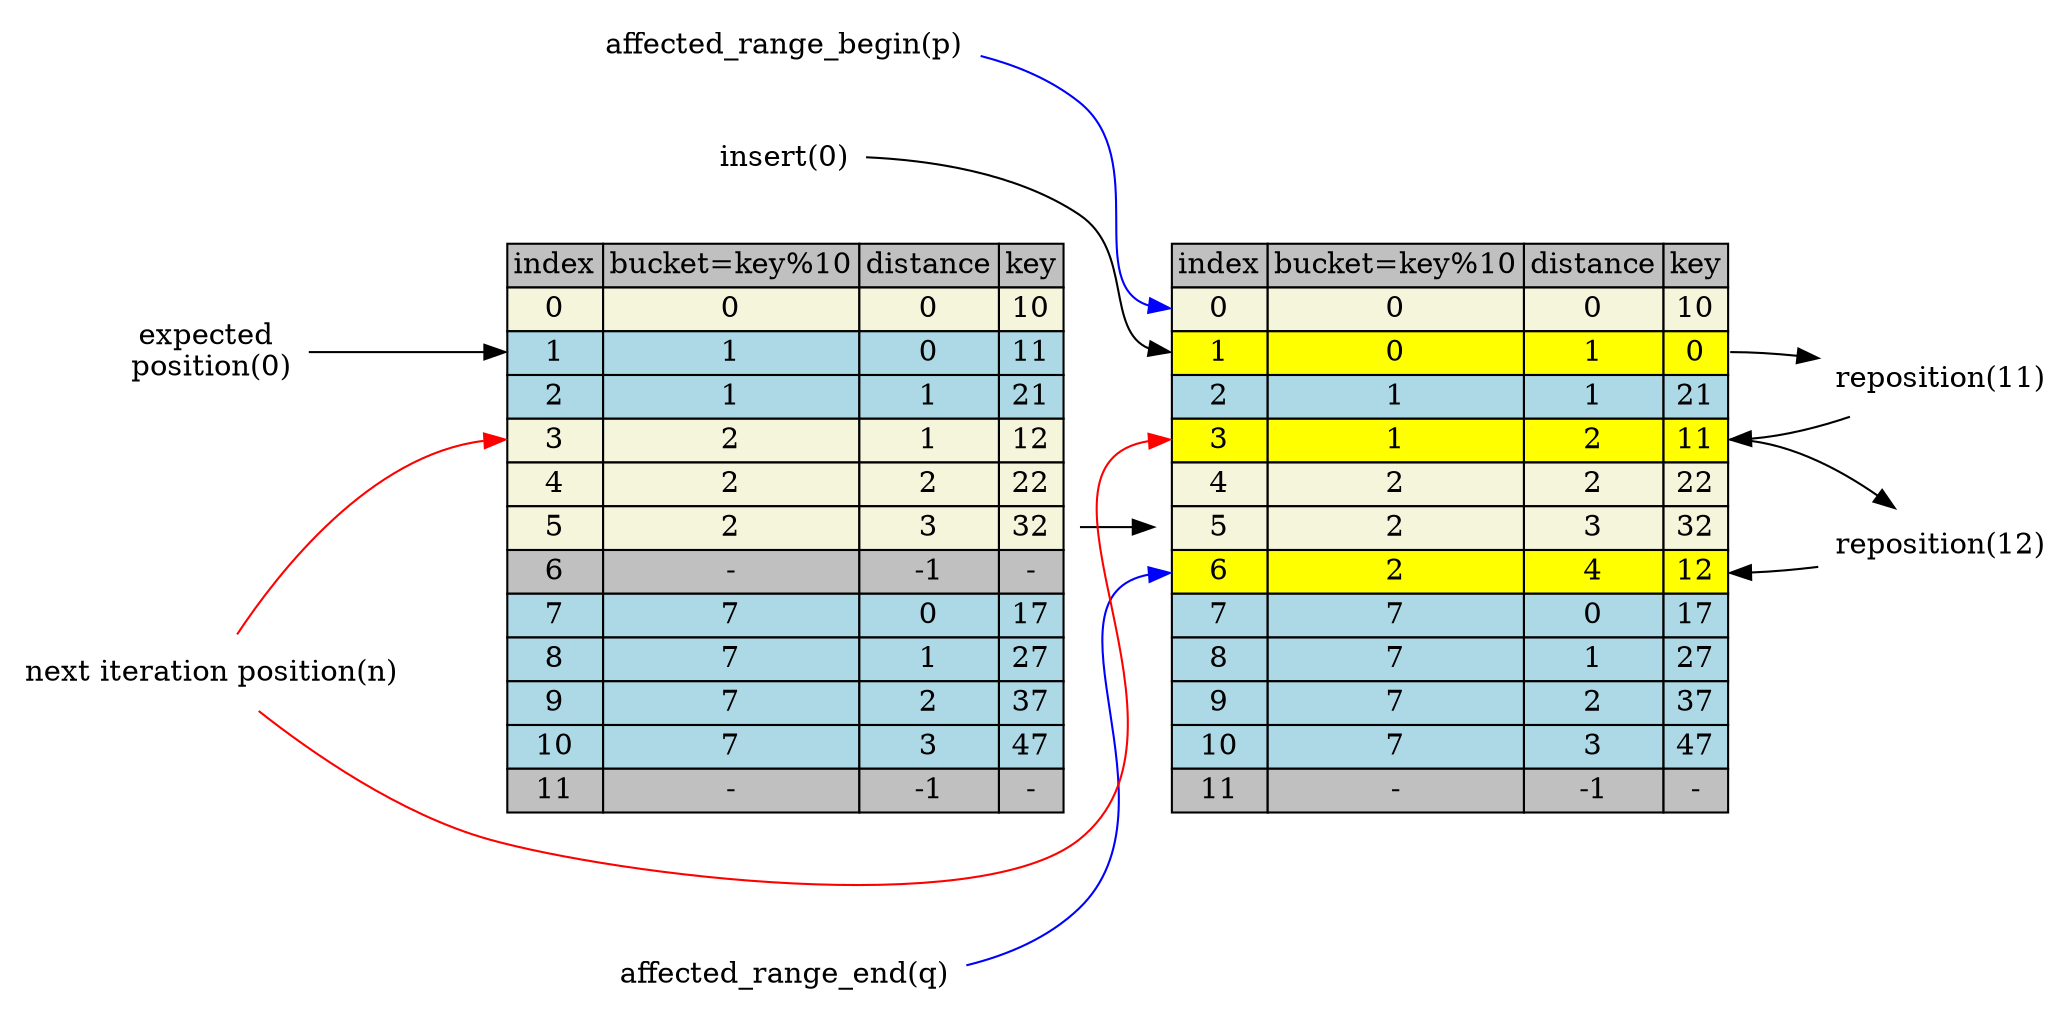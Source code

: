 digraph table{
    rankdir=LR
    node[shape=plaintext]

    table[label=<
        <TABLE BORDER="0" CELLBORDER="1" CELLSPACING="0">
            <TR>
                <TD BGCOLOR="grey">index</TD>
                <TD BGCOLOR="grey">bucket=key%10</TD>
                <TD BGCOLOR="grey">distance</TD>
                <TD BGCOLOR="grey">key</TD>
            </TR>           
            <TR>
                <TD BGCOLOR="beige" PORT="i0">0</TD>
                <TD BGCOLOR="beige">0</TD>
                <TD BGCOLOR="beige">0</TD>
                <TD BGCOLOR="beige" PORT="k0">10</TD>
            </TR>           
            <TR>
                <TD BGCOLOR="lightblue" PORT="i1">1</TD>
                <TD BGCOLOR="lightblue">1</TD>
                <TD BGCOLOR="lightblue">0</TD>
                <TD BGCOLOR="lightblue" PORT="k1">11</TD>
            </TR>           
            <TR>
                <TD BGCOLOR="lightblue" PORT="i2">2</TD>
                <TD BGCOLOR="lightblue">1</TD>
                <TD BGCOLOR="lightblue">1</TD>
                <TD BGCOLOR="lightblue" PORT="k2">21</TD>
            </TR>           
            <TR>
                <TD BGCOLOR="beige" PORT="i3">3</TD>
                <TD BGCOLOR="beige">2</TD>
                <TD BGCOLOR="beige">1</TD>
                <TD BGCOLOR="beige" PORT="k3">12</TD>
            </TR>           
            <TR>
                <TD BGCOLOR="beige" PORT="i4">4</TD>
                <TD BGCOLOR="beige">2</TD>
                <TD BGCOLOR="beige">2</TD>
                <TD BGCOLOR="beige" PORT="k4">22</TD>
            </TR>           
            <TR>
                <TD BGCOLOR="beige" PORT="i5">5</TD>
                <TD BGCOLOR="beige">2</TD>
                <TD BGCOLOR="beige">3</TD>
                <TD BGCOLOR="beige" PORT="k5">32</TD>
            </TR>           
            <TR>
                <TD BGCOLOR="grey" PORT="i6">6</TD>
                <TD BGCOLOR="grey">-</TD>
                <TD BGCOLOR="grey">-1</TD>
                <TD BGCOLOR="grey" PORT="k6">-</TD>
            </TR>           
            <TR>
                <TD BGCOLOR="lightblue" PORT="i7">7</TD>
                <TD BGCOLOR="lightblue">7</TD>
                <TD BGCOLOR="lightblue">0</TD>
                <TD BGCOLOR="lightblue" PORT="k7">17</TD>
            </TR>           
            <TR>
                <TD BGCOLOR="lightblue" PORT="i8">8</TD>
                <TD BGCOLOR="lightblue">7</TD>
                <TD BGCOLOR="lightblue">1</TD>
                <TD BGCOLOR="lightblue" PORT="k8">27</TD>
            </TR>           
            <TR>
                <TD BGCOLOR="lightblue" PORT="i9">9</TD>
                <TD BGCOLOR="lightblue">7</TD>
                <TD BGCOLOR="lightblue">2</TD>
                <TD BGCOLOR="lightblue" PORT="k9">37</TD>
            </TR>           
            <TR>
                <TD BGCOLOR="lightblue" PORT="i10">10</TD>
                <TD BGCOLOR="lightblue">7</TD>
                <TD BGCOLOR="lightblue">3</TD>
                <TD BGCOLOR="lightblue" PORT="k10">47</TD>
            </TR>           
            <TR>
                <TD BGCOLOR="grey" PORT="i11">11</TD>
                <TD BGCOLOR="grey">-</TD>
                <TD BGCOLOR="grey">-1</TD>
                <TD BGCOLOR="grey" PORT="k11">-</TD>
            </TR>          
        </TABLE>
    >]

    table4[label=<
        <TABLE BORDER="0" CELLBORDER="1" CELLSPACING="0">
            <TR>
                <TD BGCOLOR="grey">index</TD>
                <TD BGCOLOR="grey">bucket=key%10</TD>
                <TD BGCOLOR="grey">distance</TD>
                <TD BGCOLOR="grey">key</TD>
            </TR>           
            <TR>
                <TD BGCOLOR="beige" PORT="i0">0</TD>
                <TD BGCOLOR="beige">0</TD>
                <TD BGCOLOR="beige">0</TD>
                <TD BGCOLOR="beige" PORT="k0">10</TD>
            </TR>           
            <TR>
                <TD BGCOLOR="yellow" PORT="i1">1</TD>
                <TD BGCOLOR="yellow">0</TD>
                <TD BGCOLOR="yellow">1</TD>
                <TD BGCOLOR="yellow" PORT="k1">0</TD>
            </TR>           
            <TR>
                <TD BGCOLOR="lightblue" PORT="i2">2</TD>
                <TD BGCOLOR="lightblue">1</TD>
                <TD BGCOLOR="lightblue">1</TD>
                <TD BGCOLOR="lightblue" PORT="k2">21</TD>
            </TR>           
            <TR>
                <TD BGCOLOR="yellow" PORT="i3">3</TD>
                <TD BGCOLOR="yellow">1</TD>
                <TD BGCOLOR="yellow">2</TD>
                <TD BGCOLOR="yellow" PORT="k3">11</TD>
            </TR>           
            <TR>
                <TD BGCOLOR="beige" PORT="i4">4</TD>
                <TD BGCOLOR="beige">2</TD>
                <TD BGCOLOR="beige">2</TD>
                <TD BGCOLOR="beige" PORT="k4">22</TD>
            </TR>           
            <TR>
                <TD BGCOLOR="beige" PORT="i5">5</TD>
                <TD BGCOLOR="beige">2</TD>
                <TD BGCOLOR="beige">3</TD>
                <TD BGCOLOR="beige" PORT="k5">32</TD>
            </TR>           
            <TR>
                <TD BGCOLOR="yellow" PORT="i6">6</TD>
                <TD BGCOLOR="yellow">2</TD>
                <TD BGCOLOR="yellow">4</TD>
                <TD BGCOLOR="yellow" PORT="k6">12</TD>
            </TR>           
            <TR>
                <TD BGCOLOR="lightblue" PORT="i7">7</TD>
                <TD BGCOLOR="lightblue">7</TD>
                <TD BGCOLOR="lightblue">0</TD>
                <TD BGCOLOR="lightblue" PORT="k7">17</TD>
            </TR>           
            <TR>
                <TD BGCOLOR="lightblue" PORT="i8">8</TD>
                <TD BGCOLOR="lightblue">7</TD>
                <TD BGCOLOR="lightblue">1</TD>
                <TD BGCOLOR="lightblue" PORT="k8">27</TD>
            </TR>           
            <TR>
                <TD BGCOLOR="lightblue" PORT="i9">9</TD>
                <TD BGCOLOR="lightblue">7</TD>
                <TD BGCOLOR="lightblue">2</TD>
                <TD BGCOLOR="lightblue" PORT="k9">37</TD>
            </TR>           
            <TR>
                <TD BGCOLOR="lightblue" PORT="i10">10</TD>
                <TD BGCOLOR="lightblue">7</TD>
                <TD BGCOLOR="lightblue">3</TD>
                <TD BGCOLOR="lightblue" PORT="k10">47</TD>
            </TR>           
            <TR>
                <TD BGCOLOR="grey" PORT="i11">11</TD>
                <TD BGCOLOR="grey">-</TD>
                <TD BGCOLOR="grey">-1</TD>
                <TD BGCOLOR="grey" PORT="k11">-</TD>
            </TR>          
        </TABLE>
    >]

    table -> table4 
    "expected \nposition(0)" -> table:i1
    table4:k1 -> "reposition(11)" ->table4:k3 
    table4:k3 -> "reposition(12)" ->table4:k6
    "insert(0)" -> table4:i1

    "affected_range_begin(p)" -> table4:i0[color=blue]
    "affected_range_end(q)" -> table4:i6[color=blue]
    "next iteration position(n)" -> table:i3[color=red]
    "next iteration position(n)" -> table4:i3[color=red]
}